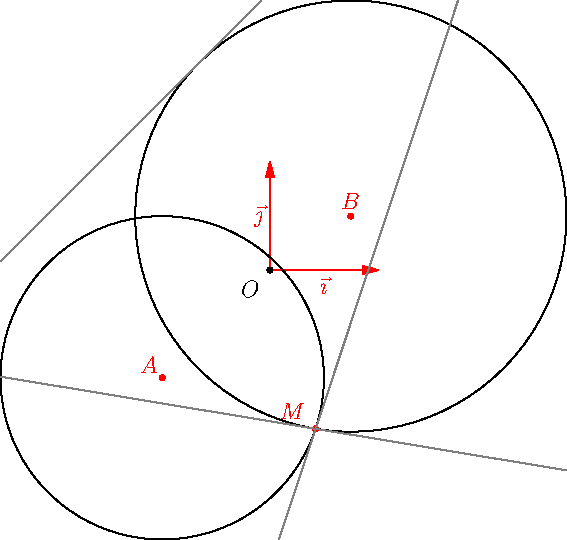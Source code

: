 import geometry;
size(10cm,0);

// currentcoordsys=cartesiansystem((0,0),i=(1,0.25),j=(-0.5,.75));
show(currentcoordsys, xpen=invisible);

point A=(-1,-1);
point B=(0.75,0.5);
dot("$A$",A,NW,red);
dot("$B$",B,N,red);

circle c1=circle(A,1.5);
circle c2=circle(B,2);
draw(c1^^c2);

point[] inter=intersectionpoints(c1,c2);
dot("$M$", inter[0], 2NW, red);

/*<asyxml><view file="modules/geometry.asy" type="line" signature="tangent(circle,point)"/></asyxml>*/
draw(tangent(c1,inter[0]), grey);
draw(tangent(c2,inter[0]), grey);

/*<asyxml><view file="modules/geometry.asy" type="line" signature="tangent(circle,abscissa)"/></asyxml>*/
draw(tangent(c2,angabscissa(135)), grey);

